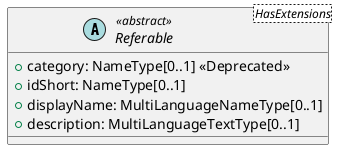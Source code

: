 @startuml
abstract class Referable<HasExtensions> <<abstract>> {
  +category: NameType[0..1] <<Deprecated>>
  +idShort: NameType[0..1]
  +displayName: MultiLanguageNameType[0..1]
  +description: MultiLanguageTextType[0..1]
}
@enduml